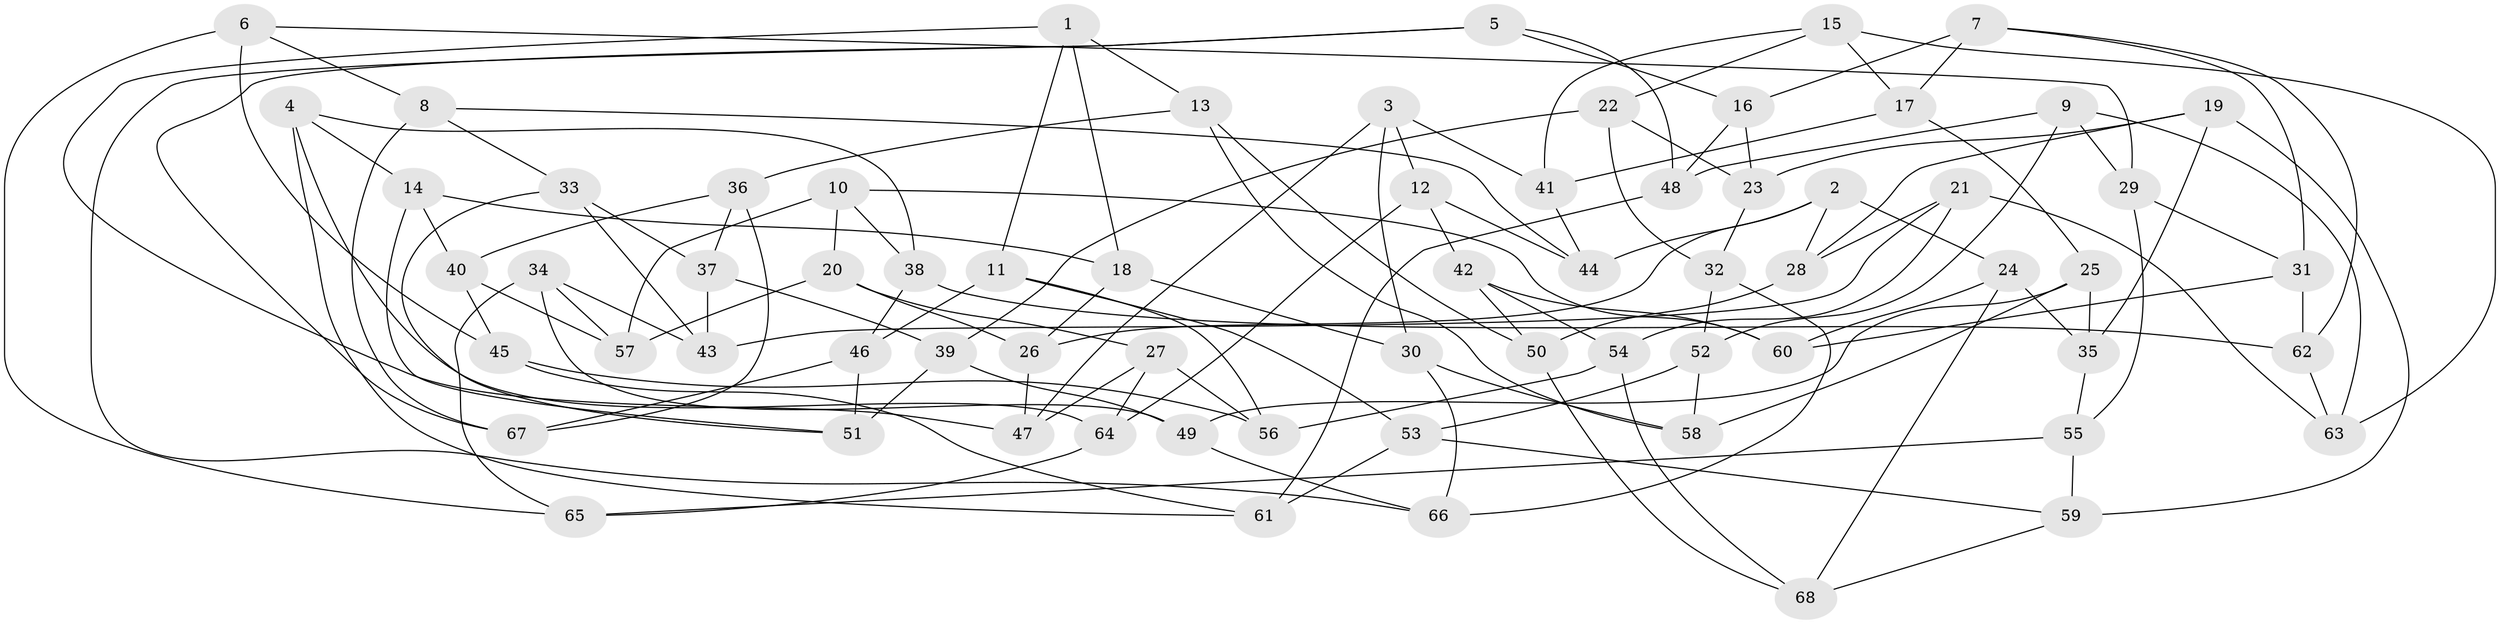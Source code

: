 // coarse degree distribution, {6: 0.525, 5: 0.175, 4: 0.275, 3: 0.025}
// Generated by graph-tools (version 1.1) at 2025/24/03/03/25 07:24:30]
// undirected, 68 vertices, 136 edges
graph export_dot {
graph [start="1"]
  node [color=gray90,style=filled];
  1;
  2;
  3;
  4;
  5;
  6;
  7;
  8;
  9;
  10;
  11;
  12;
  13;
  14;
  15;
  16;
  17;
  18;
  19;
  20;
  21;
  22;
  23;
  24;
  25;
  26;
  27;
  28;
  29;
  30;
  31;
  32;
  33;
  34;
  35;
  36;
  37;
  38;
  39;
  40;
  41;
  42;
  43;
  44;
  45;
  46;
  47;
  48;
  49;
  50;
  51;
  52;
  53;
  54;
  55;
  56;
  57;
  58;
  59;
  60;
  61;
  62;
  63;
  64;
  65;
  66;
  67;
  68;
  1 -- 13;
  1 -- 47;
  1 -- 11;
  1 -- 18;
  2 -- 26;
  2 -- 44;
  2 -- 24;
  2 -- 28;
  3 -- 47;
  3 -- 12;
  3 -- 41;
  3 -- 30;
  4 -- 64;
  4 -- 61;
  4 -- 14;
  4 -- 38;
  5 -- 48;
  5 -- 67;
  5 -- 66;
  5 -- 16;
  6 -- 45;
  6 -- 29;
  6 -- 8;
  6 -- 65;
  7 -- 17;
  7 -- 16;
  7 -- 31;
  7 -- 62;
  8 -- 33;
  8 -- 44;
  8 -- 67;
  9 -- 48;
  9 -- 52;
  9 -- 63;
  9 -- 29;
  10 -- 57;
  10 -- 20;
  10 -- 60;
  10 -- 38;
  11 -- 53;
  11 -- 46;
  11 -- 56;
  12 -- 42;
  12 -- 64;
  12 -- 44;
  13 -- 58;
  13 -- 50;
  13 -- 36;
  14 -- 40;
  14 -- 51;
  14 -- 18;
  15 -- 41;
  15 -- 22;
  15 -- 17;
  15 -- 63;
  16 -- 48;
  16 -- 23;
  17 -- 25;
  17 -- 41;
  18 -- 26;
  18 -- 30;
  19 -- 28;
  19 -- 35;
  19 -- 59;
  19 -- 23;
  20 -- 27;
  20 -- 57;
  20 -- 26;
  21 -- 43;
  21 -- 63;
  21 -- 28;
  21 -- 54;
  22 -- 32;
  22 -- 23;
  22 -- 39;
  23 -- 32;
  24 -- 35;
  24 -- 68;
  24 -- 60;
  25 -- 35;
  25 -- 58;
  25 -- 49;
  26 -- 47;
  27 -- 64;
  27 -- 56;
  27 -- 47;
  28 -- 50;
  29 -- 31;
  29 -- 55;
  30 -- 66;
  30 -- 58;
  31 -- 62;
  31 -- 60;
  32 -- 52;
  32 -- 66;
  33 -- 51;
  33 -- 37;
  33 -- 43;
  34 -- 65;
  34 -- 49;
  34 -- 57;
  34 -- 43;
  35 -- 55;
  36 -- 40;
  36 -- 67;
  36 -- 37;
  37 -- 43;
  37 -- 39;
  38 -- 46;
  38 -- 62;
  39 -- 49;
  39 -- 51;
  40 -- 57;
  40 -- 45;
  41 -- 44;
  42 -- 54;
  42 -- 60;
  42 -- 50;
  45 -- 56;
  45 -- 61;
  46 -- 51;
  46 -- 67;
  48 -- 61;
  49 -- 66;
  50 -- 68;
  52 -- 53;
  52 -- 58;
  53 -- 61;
  53 -- 59;
  54 -- 68;
  54 -- 56;
  55 -- 65;
  55 -- 59;
  59 -- 68;
  62 -- 63;
  64 -- 65;
}
